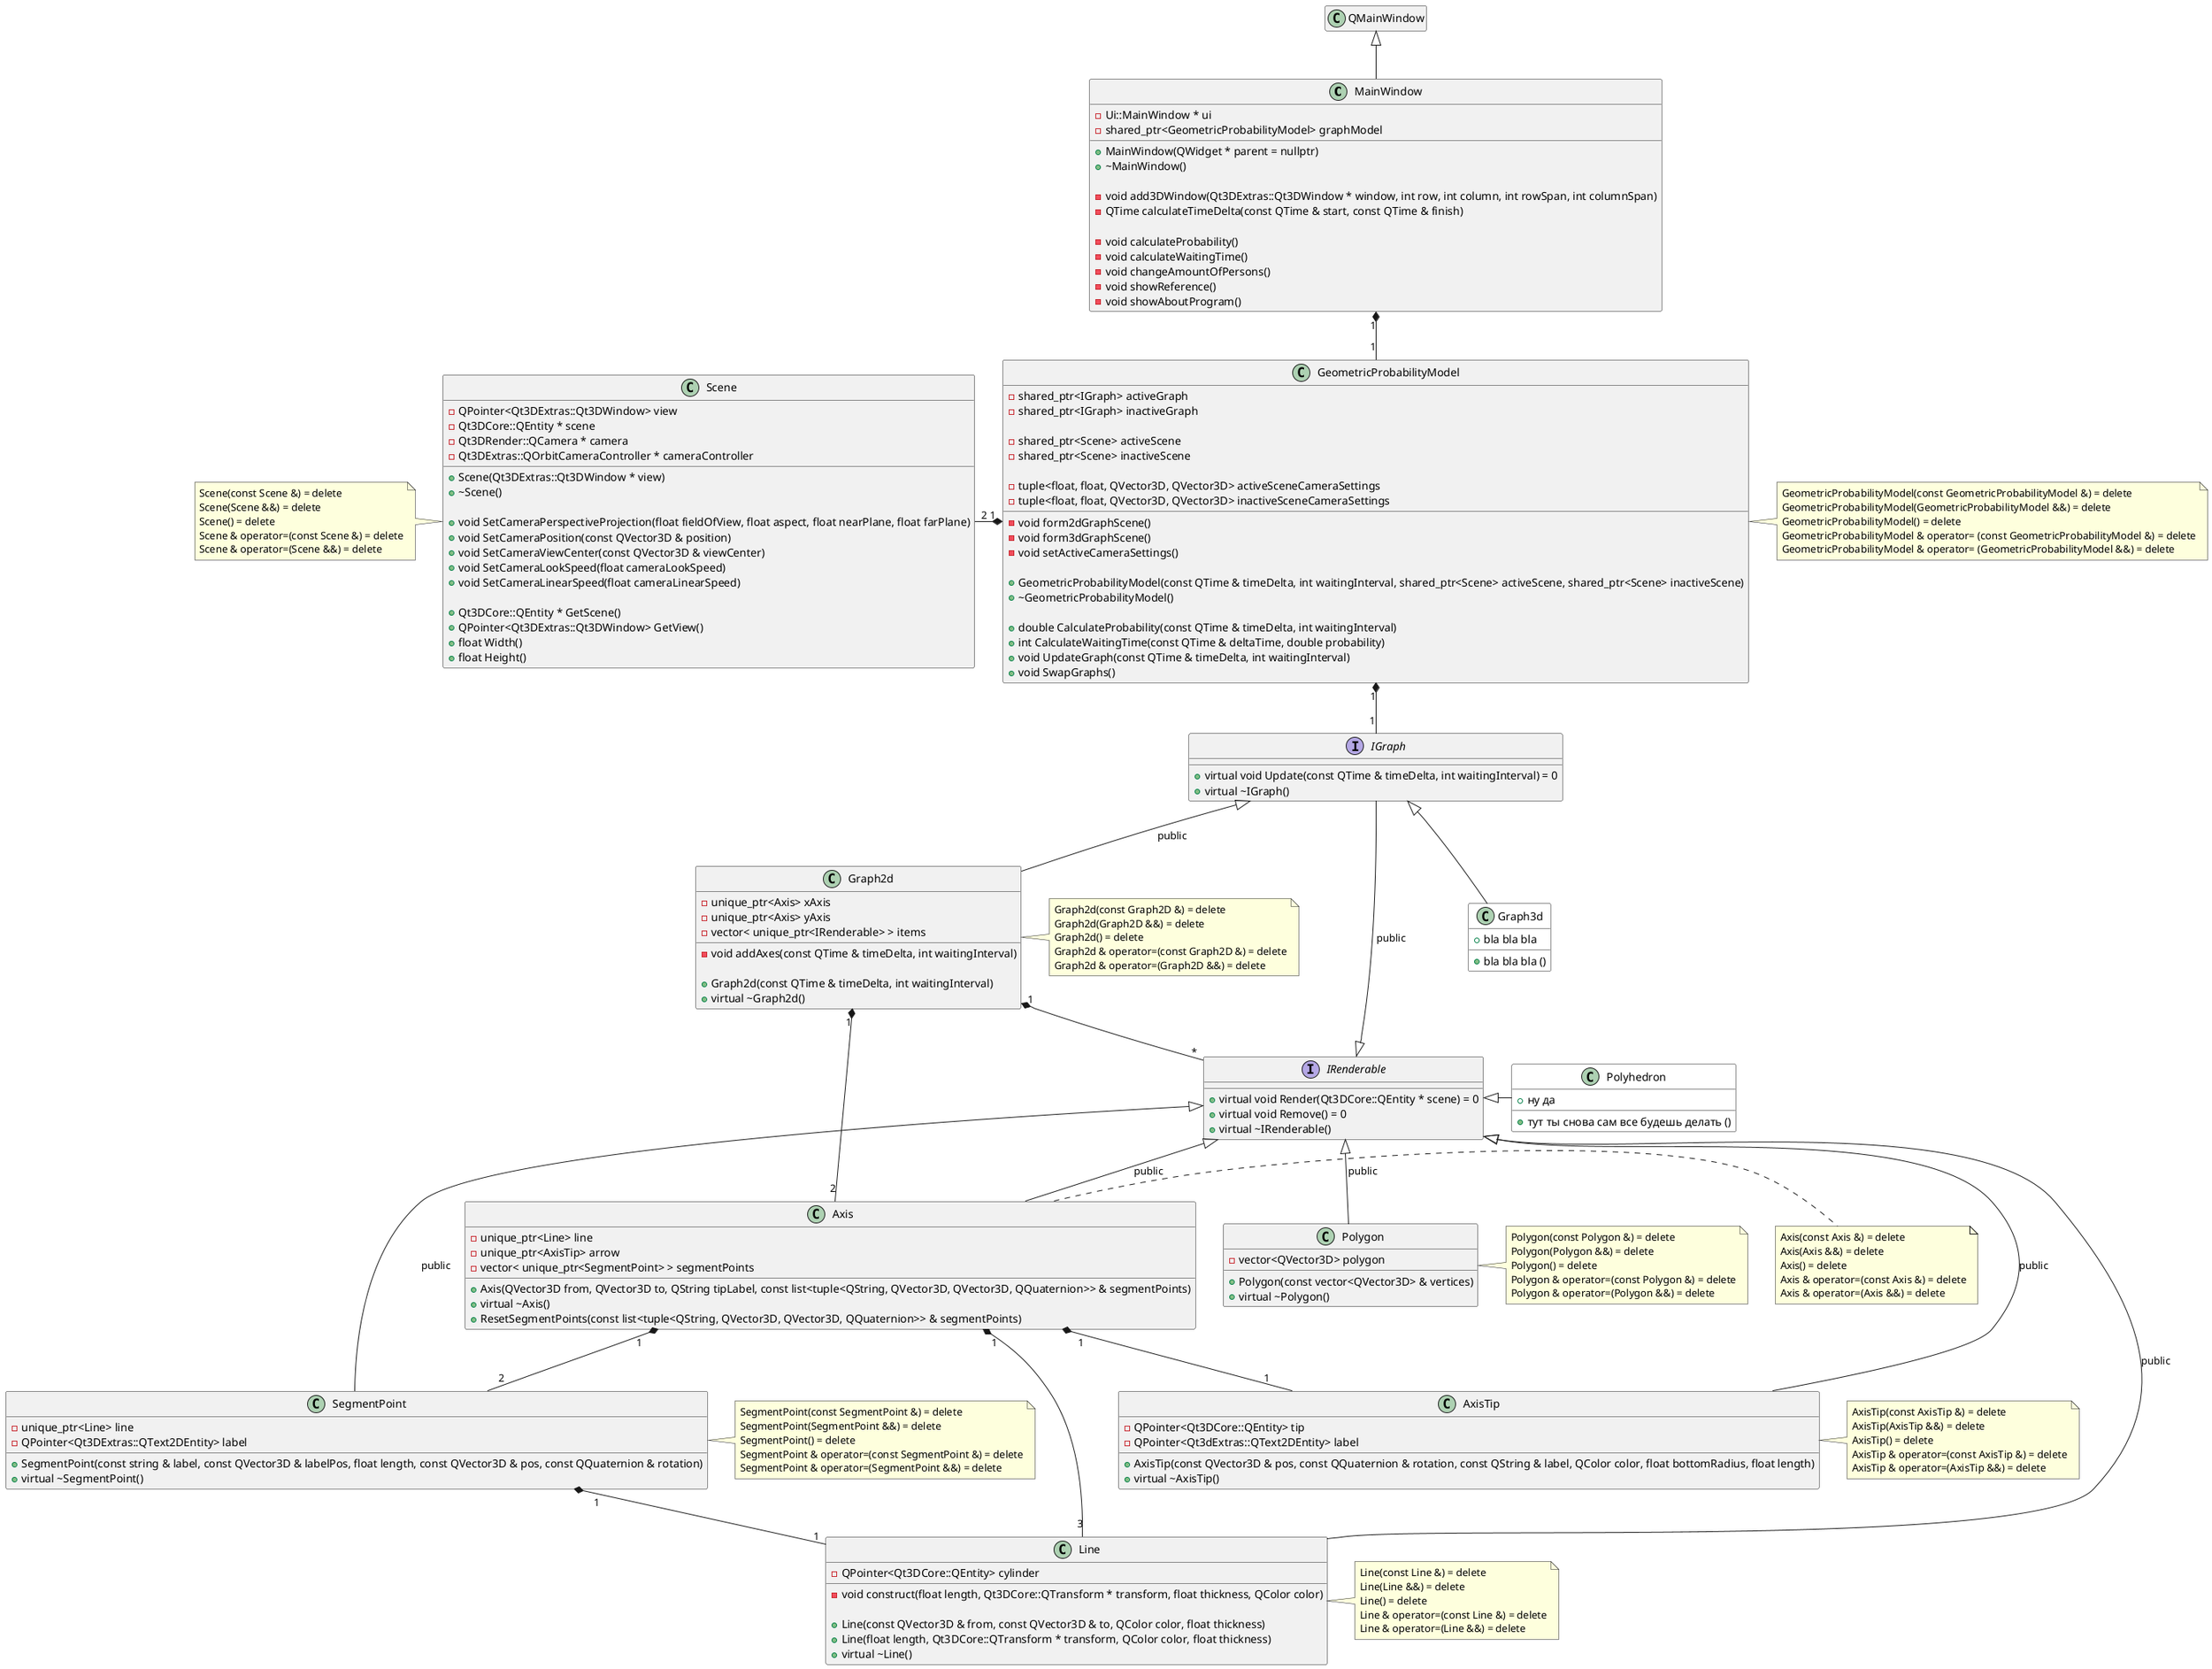 @startuml 

'https://plantuml.com/class-diagram

class MainWindow {
    - Ui::MainWindow * ui
    - shared_ptr<GeometricProbabilityModel> graphModel

    + MainWindow(QWidget * parent = nullptr)
    + ~MainWindow()

    - void add3DWindow(Qt3DExtras::Qt3DWindow * window, int row, int column, int rowSpan, int columnSpan)
    - QTime calculateTimeDelta(const QTime & start, const QTime & finish)

    - void calculateProbability()
    - void calculateWaitingTime()
    - void changeAmountOfPersons()
    - void showReference()
    - void showAboutProgram()
}
QMainWindow <|-- MainWindow
hide QMainWindow members



class GeometricProbabilityModel {
    - shared_ptr<IGraph> activeGraph
    - shared_ptr<IGraph> inactiveGraph

    - shared_ptr<Scene> activeScene
    - shared_ptr<Scene> inactiveScene

    - tuple<float, float, QVector3D, QVector3D> activeSceneCameraSettings
    - tuple<float, float, QVector3D, QVector3D> inactiveSceneCameraSettings

    - void form2dGraphScene()
    - void form3dGraphScene()
    - void setActiveCameraSettings()

    + GeometricProbabilityModel(const QTime & timeDelta, int waitingInterval, shared_ptr<Scene> activeScene, shared_ptr<Scene> inactiveScene)
    + ~GeometricProbabilityModel()

    + double CalculateProbability(const QTime & timeDelta, int waitingInterval)
    + int CalculateWaitingTime(const QTime & deltaTime, double probability)
    + void UpdateGraph(const QTime & timeDelta, int waitingInterval)
    + void SwapGraphs()
}
MainWindow "1" *-- "1" GeometricProbabilityModel
note left of GeometricProbabilityModel::"graph"
    на этом месте будет стоять либо двухмерный,
    либо трехмерный график
end note
note right of GeometricProbabilityModel
    GeometricProbabilityModel(const GeometricProbabilityModel &) = delete
    GeometricProbabilityModel(GeometricProbabilityModel &&) = delete
    GeometricProbabilityModel() = delete
    GeometricProbabilityModel & operator= (const GeometricProbabilityModel &) = delete
    GeometricProbabilityModel & operator= (GeometricProbabilityModel &&) = delete
end note



interface IGraph {
    + virtual void Update(const QTime & timeDelta, int waitingInterval) = 0
    + virtual ~IGraph()
}
IRenderable <|-- IGraph : public
GeometricProbabilityModel "1" *-- "1" IGraph
note left of IGraph::"mainFigure"
    основная фигура, характеризующая
    геометрическую вероятность
end note
note left of IGraph::"boundingFigure"
    фигура, ограничивающая основную
end note



class Graph2d {
    - unique_ptr<Axis> xAxis
    - unique_ptr<Axis> yAxis
    - vector< unique_ptr<IRenderable> > items

    - void addAxes(const QTime & timeDelta, int waitingInterval)

    + Graph2d(const QTime & timeDelta, int waitingInterval)
    + virtual ~Graph2d()
}
IGraph <|-- Graph2d : public
note right of Graph2d
    Graph2d(const Graph2D &) = delete
    Graph2d(Graph2D &&) = delete
    Graph2d() = delete
    Graph2d & operator=(const Graph2D &) = delete
    Graph2d & operator=(Graph2D &&) = delete
end note



class Graph3d #white { /' #white окрашивает объект в белый цвет '/
    + bla bla bla
    + bla bla bla ()
}
IGraph <|-- Graph3d



class Axis {
    - unique_ptr<Line> line
    - unique_ptr<AxisTip> arrow
    - vector< unique_ptr<SegmentPoint> > segmentPoints

    + Axis(QVector3D from, QVector3D to, QString tipLabel, const list<tuple<QString, QVector3D, QVector3D, QQuaternion>> & segmentPoints)
    + virtual ~Axis()
    + ResetSegmentPoints(const list<tuple<QString, QVector3D, QVector3D, QQuaternion>> & segmentPoints)
}
IRenderable <|-- Axis : public
Graph2d "1" *-- "2" Axis
note right of Axis
    Axis(const Axis &) = delete
    Axis(Axis &&) = delete
    Axis() = delete
    Axis & operator=(const Axis &) = delete
    Axis & operator=(Axis &&) = delete
end note



class SegmentPoint {
    - unique_ptr<Line> line
    - QPointer<Qt3DExtras::QText2DEntity> label

    + SegmentPoint(const string & label, const QVector3D & labelPos, float length, const QVector3D & pos, const QQuaternion & rotation)
    + virtual ~SegmentPoint()
}
IRenderable <|-- SegmentPoint : public
Axis "1" *-- "2" SegmentPoint
note right of SegmentPoint
    SegmentPoint(const SegmentPoint &) = delete
    SegmentPoint(SegmentPoint &&) = delete
    SegmentPoint() = delete
    SegmentPoint & operator=(const SegmentPoint &) = delete
    SegmentPoint & operator=(SegmentPoint &&) = delete
end note



class Polygon {
    - vector<QVector3D> polygon

    + Polygon(const vector<QVector3D> & vertices)
    + virtual ~Polygon()
}
IRenderable <|-- Polygon : public
note right of Polygon
    Polygon(const Polygon &) = delete
    Polygon(Polygon &&) = delete
    Polygon() = delete
    Polygon & operator=(const Polygon &) = delete
    Polygon & operator=(Polygon &&) = delete
end note



class Polyhedron #white { /' #white окрашивает объект в белый цвет '/
    + ну да
    + тут ты снова сам все будешь делать ()
}
IRenderable <|- Polyhedron



interface IRenderable {
    + virtual void Render(Qt3DCore::QEntity * scene) = 0
    + virtual void Remove() = 0
    + virtual ~IRenderable()
}
IGraph -[hidden]- IRenderable
Graph2d "1" *-- "*" IRenderable



class Line {
    - QPointer<Qt3DCore::QEntity> cylinder
    - void construct(float length, Qt3DCore::QTransform * transform, float thickness, QColor color)

    + Line(const QVector3D & from, const QVector3D & to, QColor color, float thickness)
    + Line(float length, Qt3DCore::QTransform * transform, QColor color, float thickness)
    + virtual ~Line()
}
IRenderable <|-- Line : public
SegmentPoint "1" *-- "1" Line
Axis "1" *-- "3" Line
note right of Line
    Line(const Line &) = delete
    Line(Line &&) = delete
    Line() = delete
    Line & operator=(const Line &) = delete
    Line & operator=(Line &&) = delete
end note



class AxisTip {
    - QPointer<Qt3DCore::QEntity> tip
    - QPointer<Qt3dExtras::QText2DEntity> label

    + AxisTip(const QVector3D & pos, const QQuaternion & rotation, const QString & label, QColor color, float bottomRadius, float length)
    + virtual ~AxisTip()
}
IRenderable <|-- AxisTip : public
Axis "1" *-- "1" AxisTip
note right of AxisTip
    AxisTip(const AxisTip &) = delete
    AxisTip(AxisTip &&) = delete
    AxisTip() = delete
    AxisTip & operator=(const AxisTip &) = delete
    AxisTip & operator=(AxisTip &&) = delete
end note



class Scene {
	- QPointer<Qt3DExtras::Qt3DWindow> view
	- Qt3DCore::QEntity * scene
	- Qt3DRender::QCamera * camera
	- Qt3DExtras::QOrbitCameraController * cameraController

    + Scene(Qt3DExtras::Qt3DWindow * view)
    + ~Scene()

	+ void SetCameraPerspectiveProjection(float fieldOfView, float aspect, float nearPlane, float farPlane)
	+ void SetCameraPosition(const QVector3D & position)
	+ void SetCameraViewCenter(const QVector3D & viewCenter)
	+ void SetCameraLookSpeed(float cameraLookSpeed)
	+ void SetCameraLinearSpeed(float cameraLinearSpeed)

	+ Qt3DCore::QEntity * GetScene()
	+ QPointer<Qt3DExtras::Qt3DWindow> GetView()
	+ float Width()
	+ float Height()
}
GeometricProbabilityModel "1" *-left- "2" Scene
note left of Scene
    Scene(const Scene &) = delete
    Scene(Scene &&) = delete
    Scene() = delete
    Scene & operator=(const Scene &) = delete
    Scene & operator=(Scene &&) = delete
end note

@enduml